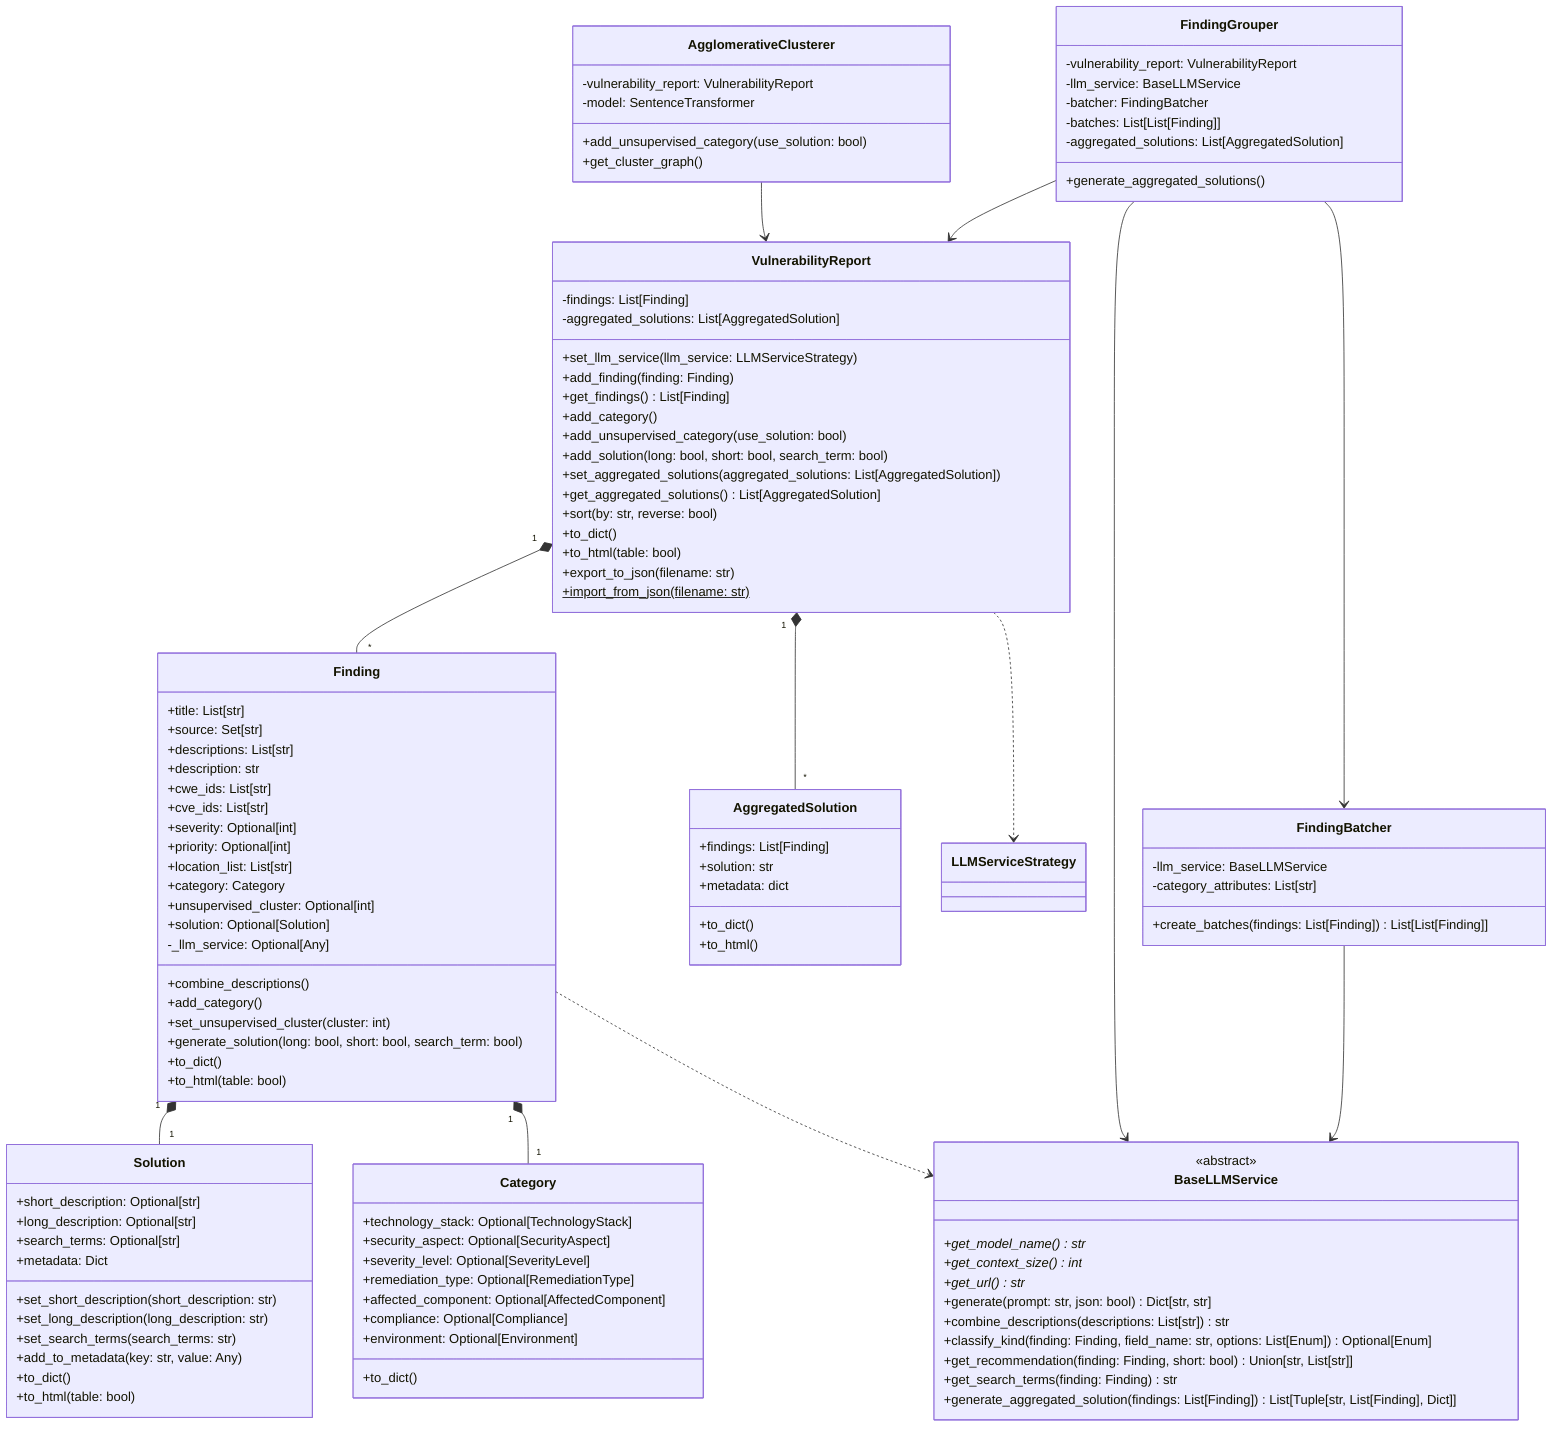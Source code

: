 classDiagram
    class VulnerabilityReport {
        -findings: List[Finding]
        -aggregated_solutions: List[AggregatedSolution]
        +set_llm_service(llm_service: LLMServiceStrategy)
        +add_finding(finding: Finding)
        +get_findings() List[Finding]
        +add_category()
        +add_unsupervised_category(use_solution: bool)
        +add_solution(long: bool, short: bool, search_term: bool)
        +set_aggregated_solutions(aggregated_solutions: List[AggregatedSolution])
        +get_aggregated_solutions() List[AggregatedSolution]
        +sort(by: str, reverse: bool)
        +to_dict()
        +to_html(table: bool)
        +export_to_json(filename: str)
        +import_from_json(filename: str)$
    }

    class Finding {
        +title: List[str]
        +source: Set[str]
        +descriptions: List[str]
        +description: str
        +cwe_ids: List[str]
        +cve_ids: List[str]
        +severity: Optional[int]
        +priority: Optional[int]
        +location_list: List[str]
        +category: Category
        +unsupervised_cluster: Optional[int]
        +solution: Optional[Solution]
        -_llm_service: Optional[Any]
        +combine_descriptions()
        +add_category()
        +set_unsupervised_cluster(cluster: int)
        +generate_solution(long: bool, short: bool, search_term: bool)
        +to_dict()
        +to_html(table: bool)
    }

    class Solution {
        +short_description: Optional[str]
        +long_description: Optional[str]
        +search_terms: Optional[str]
        +metadata: Dict
        +set_short_description(short_description: str)
        +set_long_description(long_description: str)
        +set_search_terms(search_terms: str)
        +add_to_metadata(key: str, value: Any)
        +to_dict()
        +to_html(table: bool)
    }

    class AggregatedSolution {
        +findings: List[Finding]
        +solution: str
        +metadata: dict
        +to_dict()
        +to_html()
    }

    class Category {
        +technology_stack: Optional[TechnologyStack]
        +security_aspect: Optional[SecurityAspect]
        +severity_level: Optional[SeverityLevel]
        +remediation_type: Optional[RemediationType]
        +affected_component: Optional[AffectedComponent]
        +compliance: Optional[Compliance]
        +environment: Optional[Environment]
        +to_dict()
    }

    class FindingBatcher {
        -llm_service: BaseLLMService
        -category_attributes: List[str]
        +create_batches(findings: List[Finding]) List[List[Finding]]
    }

    class FindingGrouper {
        -vulnerability_report: VulnerabilityReport
        -llm_service: BaseLLMService
        -batcher: FindingBatcher
        -batches: List[List[Finding]]
        -aggregated_solutions: List[AggregatedSolution]
        +generate_aggregated_solutions()
    }

    class AgglomerativeClusterer {
        -vulnerability_report: VulnerabilityReport
        -model: SentenceTransformer
        +add_unsupervised_category(use_solution: bool)
        +get_cluster_graph()
    }

    class BaseLLMService {
        <<abstract>>
        +get_model_name()* str
        +get_context_size()* int
        +get_url()* str
        +generate(prompt: str, json: bool) Dict[str, str]
        +combine_descriptions(descriptions: List[str]) str
        +classify_kind(finding: Finding, field_name: str, options: List[Enum]) Optional[Enum]
        +get_recommendation(finding: Finding, short: bool) Union[str, List[str]]
        +get_search_terms(finding: Finding) str
        +generate_aggregated_solution(findings: List[Finding]) List[Tuple[str, List[Finding], Dict]]
    }

    VulnerabilityReport "1" *-- "*" Finding
    VulnerabilityReport "1" *-- "*" AggregatedSolution
    Finding "1" *-- "1" Solution
    Finding "1" *-- "1" Category
    FindingGrouper --> VulnerabilityReport
    FindingGrouper --> BaseLLMService
    FindingGrouper --> FindingBatcher
    FindingBatcher --> BaseLLMService
    AgglomerativeClusterer --> VulnerabilityReport
    VulnerabilityReport ..> LLMServiceStrategy
    Finding ..> BaseLLMService